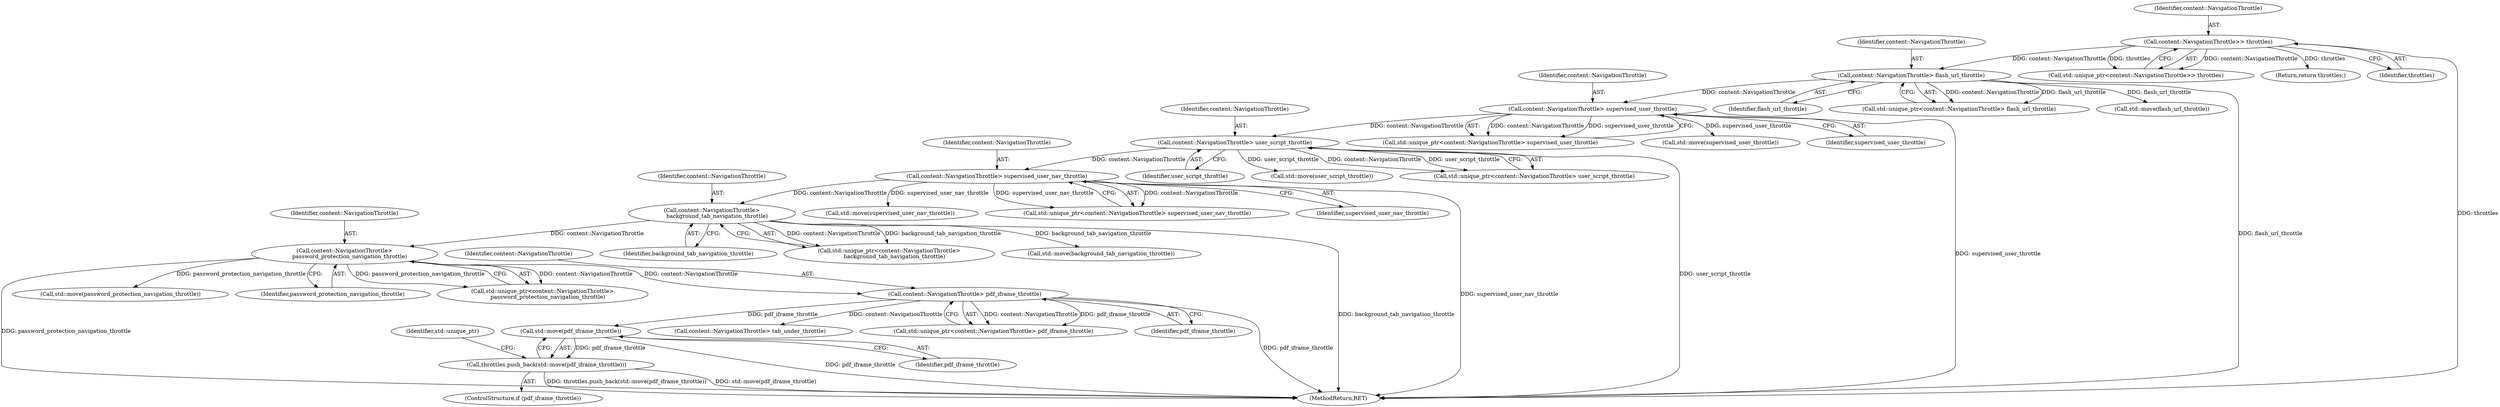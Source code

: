 digraph "0_Chrome_5bb223676defeba9c44a5ce42460c86e24561e73@API" {
"1000264" [label="(Call,std::move(pdf_iframe_throttle))"];
"1000256" [label="(Call,content::NavigationThrottle> pdf_iframe_throttle)"];
"1000242" [label="(Call,content::NavigationThrottle>\n      password_protection_navigation_throttle)"];
"1000229" [label="(Call,content::NavigationThrottle>\n      background_tab_navigation_throttle)"];
"1000205" [label="(Call,content::NavigationThrottle> supervised_user_nav_throttle)"];
"1000192" [label="(Call,content::NavigationThrottle> user_script_throttle)"];
"1000132" [label="(Call,content::NavigationThrottle> supervised_user_throttle)"];
"1000119" [label="(Call,content::NavigationThrottle> flash_url_throttle)"];
"1000107" [label="(Call,content::NavigationThrottle>> throttles)"];
"1000263" [label="(Call,throttles.push_back(std::move(pdf_iframe_throttle)))"];
"1000121" [label="(Identifier,flash_url_throttle)"];
"1000193" [label="(Identifier,content::NavigationThrottle)"];
"1000206" [label="(Identifier,content::NavigationThrottle)"];
"1000230" [label="(Identifier,content::NavigationThrottle)"];
"1000107" [label="(Call,content::NavigationThrottle>> throttles)"];
"1000231" [label="(Identifier,background_tab_navigation_throttle)"];
"1000132" [label="(Call,content::NavigationThrottle> supervised_user_throttle)"];
"1000130" [label="(Call,std::unique_ptr<content::NavigationThrottle> supervised_user_throttle)"];
"1000105" [label="(Call,std::unique_ptr<content::NavigationThrottle>> throttles)"];
"1000268" [label="(Identifier,std::unique_ptr)"];
"1000251" [label="(Call,std::move(password_protection_navigation_throttle))"];
"1000265" [label="(Identifier,pdf_iframe_throttle)"];
"1000140" [label="(Call,std::move(supervised_user_throttle))"];
"1000242" [label="(Call,content::NavigationThrottle>\n      password_protection_navigation_throttle)"];
"1000194" [label="(Identifier,user_script_throttle)"];
"1000395" [label="(Return,return throttles;)"];
"1000263" [label="(Call,throttles.push_back(std::move(pdf_iframe_throttle)))"];
"1000205" [label="(Call,content::NavigationThrottle> supervised_user_nav_throttle)"];
"1000200" [label="(Call,std::move(user_script_throttle))"];
"1000261" [label="(ControlStructure,if (pdf_iframe_throttle))"];
"1000397" [label="(MethodReturn,RET)"];
"1000269" [label="(Call,content::NavigationThrottle> tab_under_throttle)"];
"1000227" [label="(Call,std::unique_ptr<content::NavigationThrottle>\n      background_tab_navigation_throttle)"];
"1000133" [label="(Identifier,content::NavigationThrottle)"];
"1000237" [label="(Call,std::move(background_tab_navigation_throttle))"];
"1000119" [label="(Call,content::NavigationThrottle> flash_url_throttle)"];
"1000120" [label="(Identifier,content::NavigationThrottle)"];
"1000264" [label="(Call,std::move(pdf_iframe_throttle))"];
"1000244" [label="(Identifier,password_protection_navigation_throttle)"];
"1000256" [label="(Call,content::NavigationThrottle> pdf_iframe_throttle)"];
"1000229" [label="(Call,content::NavigationThrottle>\n      background_tab_navigation_throttle)"];
"1000117" [label="(Call,std::unique_ptr<content::NavigationThrottle> flash_url_throttle)"];
"1000213" [label="(Call,std::move(supervised_user_nav_throttle))"];
"1000127" [label="(Call,std::move(flash_url_throttle))"];
"1000109" [label="(Identifier,throttles)"];
"1000108" [label="(Identifier,content::NavigationThrottle)"];
"1000203" [label="(Call,std::unique_ptr<content::NavigationThrottle> supervised_user_nav_throttle)"];
"1000243" [label="(Identifier,content::NavigationThrottle)"];
"1000254" [label="(Call,std::unique_ptr<content::NavigationThrottle> pdf_iframe_throttle)"];
"1000257" [label="(Identifier,content::NavigationThrottle)"];
"1000240" [label="(Call,std::unique_ptr<content::NavigationThrottle>\n      password_protection_navigation_throttle)"];
"1000190" [label="(Call,std::unique_ptr<content::NavigationThrottle> user_script_throttle)"];
"1000192" [label="(Call,content::NavigationThrottle> user_script_throttle)"];
"1000207" [label="(Identifier,supervised_user_nav_throttle)"];
"1000258" [label="(Identifier,pdf_iframe_throttle)"];
"1000134" [label="(Identifier,supervised_user_throttle)"];
"1000264" -> "1000263"  [label="AST: "];
"1000264" -> "1000265"  [label="CFG: "];
"1000265" -> "1000264"  [label="AST: "];
"1000263" -> "1000264"  [label="CFG: "];
"1000264" -> "1000397"  [label="DDG: pdf_iframe_throttle"];
"1000264" -> "1000263"  [label="DDG: pdf_iframe_throttle"];
"1000256" -> "1000264"  [label="DDG: pdf_iframe_throttle"];
"1000256" -> "1000254"  [label="AST: "];
"1000256" -> "1000258"  [label="CFG: "];
"1000257" -> "1000256"  [label="AST: "];
"1000258" -> "1000256"  [label="AST: "];
"1000254" -> "1000256"  [label="CFG: "];
"1000256" -> "1000397"  [label="DDG: pdf_iframe_throttle"];
"1000256" -> "1000254"  [label="DDG: content::NavigationThrottle"];
"1000256" -> "1000254"  [label="DDG: pdf_iframe_throttle"];
"1000242" -> "1000256"  [label="DDG: content::NavigationThrottle"];
"1000256" -> "1000269"  [label="DDG: content::NavigationThrottle"];
"1000242" -> "1000240"  [label="AST: "];
"1000242" -> "1000244"  [label="CFG: "];
"1000243" -> "1000242"  [label="AST: "];
"1000244" -> "1000242"  [label="AST: "];
"1000240" -> "1000242"  [label="CFG: "];
"1000242" -> "1000397"  [label="DDG: password_protection_navigation_throttle"];
"1000242" -> "1000240"  [label="DDG: content::NavigationThrottle"];
"1000242" -> "1000240"  [label="DDG: password_protection_navigation_throttle"];
"1000229" -> "1000242"  [label="DDG: content::NavigationThrottle"];
"1000242" -> "1000251"  [label="DDG: password_protection_navigation_throttle"];
"1000229" -> "1000227"  [label="AST: "];
"1000229" -> "1000231"  [label="CFG: "];
"1000230" -> "1000229"  [label="AST: "];
"1000231" -> "1000229"  [label="AST: "];
"1000227" -> "1000229"  [label="CFG: "];
"1000229" -> "1000397"  [label="DDG: background_tab_navigation_throttle"];
"1000229" -> "1000227"  [label="DDG: content::NavigationThrottle"];
"1000229" -> "1000227"  [label="DDG: background_tab_navigation_throttle"];
"1000205" -> "1000229"  [label="DDG: content::NavigationThrottle"];
"1000229" -> "1000237"  [label="DDG: background_tab_navigation_throttle"];
"1000205" -> "1000203"  [label="AST: "];
"1000205" -> "1000207"  [label="CFG: "];
"1000206" -> "1000205"  [label="AST: "];
"1000207" -> "1000205"  [label="AST: "];
"1000203" -> "1000205"  [label="CFG: "];
"1000205" -> "1000397"  [label="DDG: supervised_user_nav_throttle"];
"1000205" -> "1000203"  [label="DDG: content::NavigationThrottle"];
"1000205" -> "1000203"  [label="DDG: supervised_user_nav_throttle"];
"1000192" -> "1000205"  [label="DDG: content::NavigationThrottle"];
"1000205" -> "1000213"  [label="DDG: supervised_user_nav_throttle"];
"1000192" -> "1000190"  [label="AST: "];
"1000192" -> "1000194"  [label="CFG: "];
"1000193" -> "1000192"  [label="AST: "];
"1000194" -> "1000192"  [label="AST: "];
"1000190" -> "1000192"  [label="CFG: "];
"1000192" -> "1000397"  [label="DDG: user_script_throttle"];
"1000192" -> "1000190"  [label="DDG: content::NavigationThrottle"];
"1000192" -> "1000190"  [label="DDG: user_script_throttle"];
"1000132" -> "1000192"  [label="DDG: content::NavigationThrottle"];
"1000192" -> "1000200"  [label="DDG: user_script_throttle"];
"1000132" -> "1000130"  [label="AST: "];
"1000132" -> "1000134"  [label="CFG: "];
"1000133" -> "1000132"  [label="AST: "];
"1000134" -> "1000132"  [label="AST: "];
"1000130" -> "1000132"  [label="CFG: "];
"1000132" -> "1000397"  [label="DDG: supervised_user_throttle"];
"1000132" -> "1000130"  [label="DDG: content::NavigationThrottle"];
"1000132" -> "1000130"  [label="DDG: supervised_user_throttle"];
"1000119" -> "1000132"  [label="DDG: content::NavigationThrottle"];
"1000132" -> "1000140"  [label="DDG: supervised_user_throttle"];
"1000119" -> "1000117"  [label="AST: "];
"1000119" -> "1000121"  [label="CFG: "];
"1000120" -> "1000119"  [label="AST: "];
"1000121" -> "1000119"  [label="AST: "];
"1000117" -> "1000119"  [label="CFG: "];
"1000119" -> "1000397"  [label="DDG: flash_url_throttle"];
"1000119" -> "1000117"  [label="DDG: content::NavigationThrottle"];
"1000119" -> "1000117"  [label="DDG: flash_url_throttle"];
"1000107" -> "1000119"  [label="DDG: content::NavigationThrottle"];
"1000119" -> "1000127"  [label="DDG: flash_url_throttle"];
"1000107" -> "1000105"  [label="AST: "];
"1000107" -> "1000109"  [label="CFG: "];
"1000108" -> "1000107"  [label="AST: "];
"1000109" -> "1000107"  [label="AST: "];
"1000105" -> "1000107"  [label="CFG: "];
"1000107" -> "1000397"  [label="DDG: throttles"];
"1000107" -> "1000105"  [label="DDG: content::NavigationThrottle"];
"1000107" -> "1000105"  [label="DDG: throttles"];
"1000107" -> "1000395"  [label="DDG: throttles"];
"1000263" -> "1000261"  [label="AST: "];
"1000268" -> "1000263"  [label="CFG: "];
"1000263" -> "1000397"  [label="DDG: throttles.push_back(std::move(pdf_iframe_throttle))"];
"1000263" -> "1000397"  [label="DDG: std::move(pdf_iframe_throttle)"];
}
